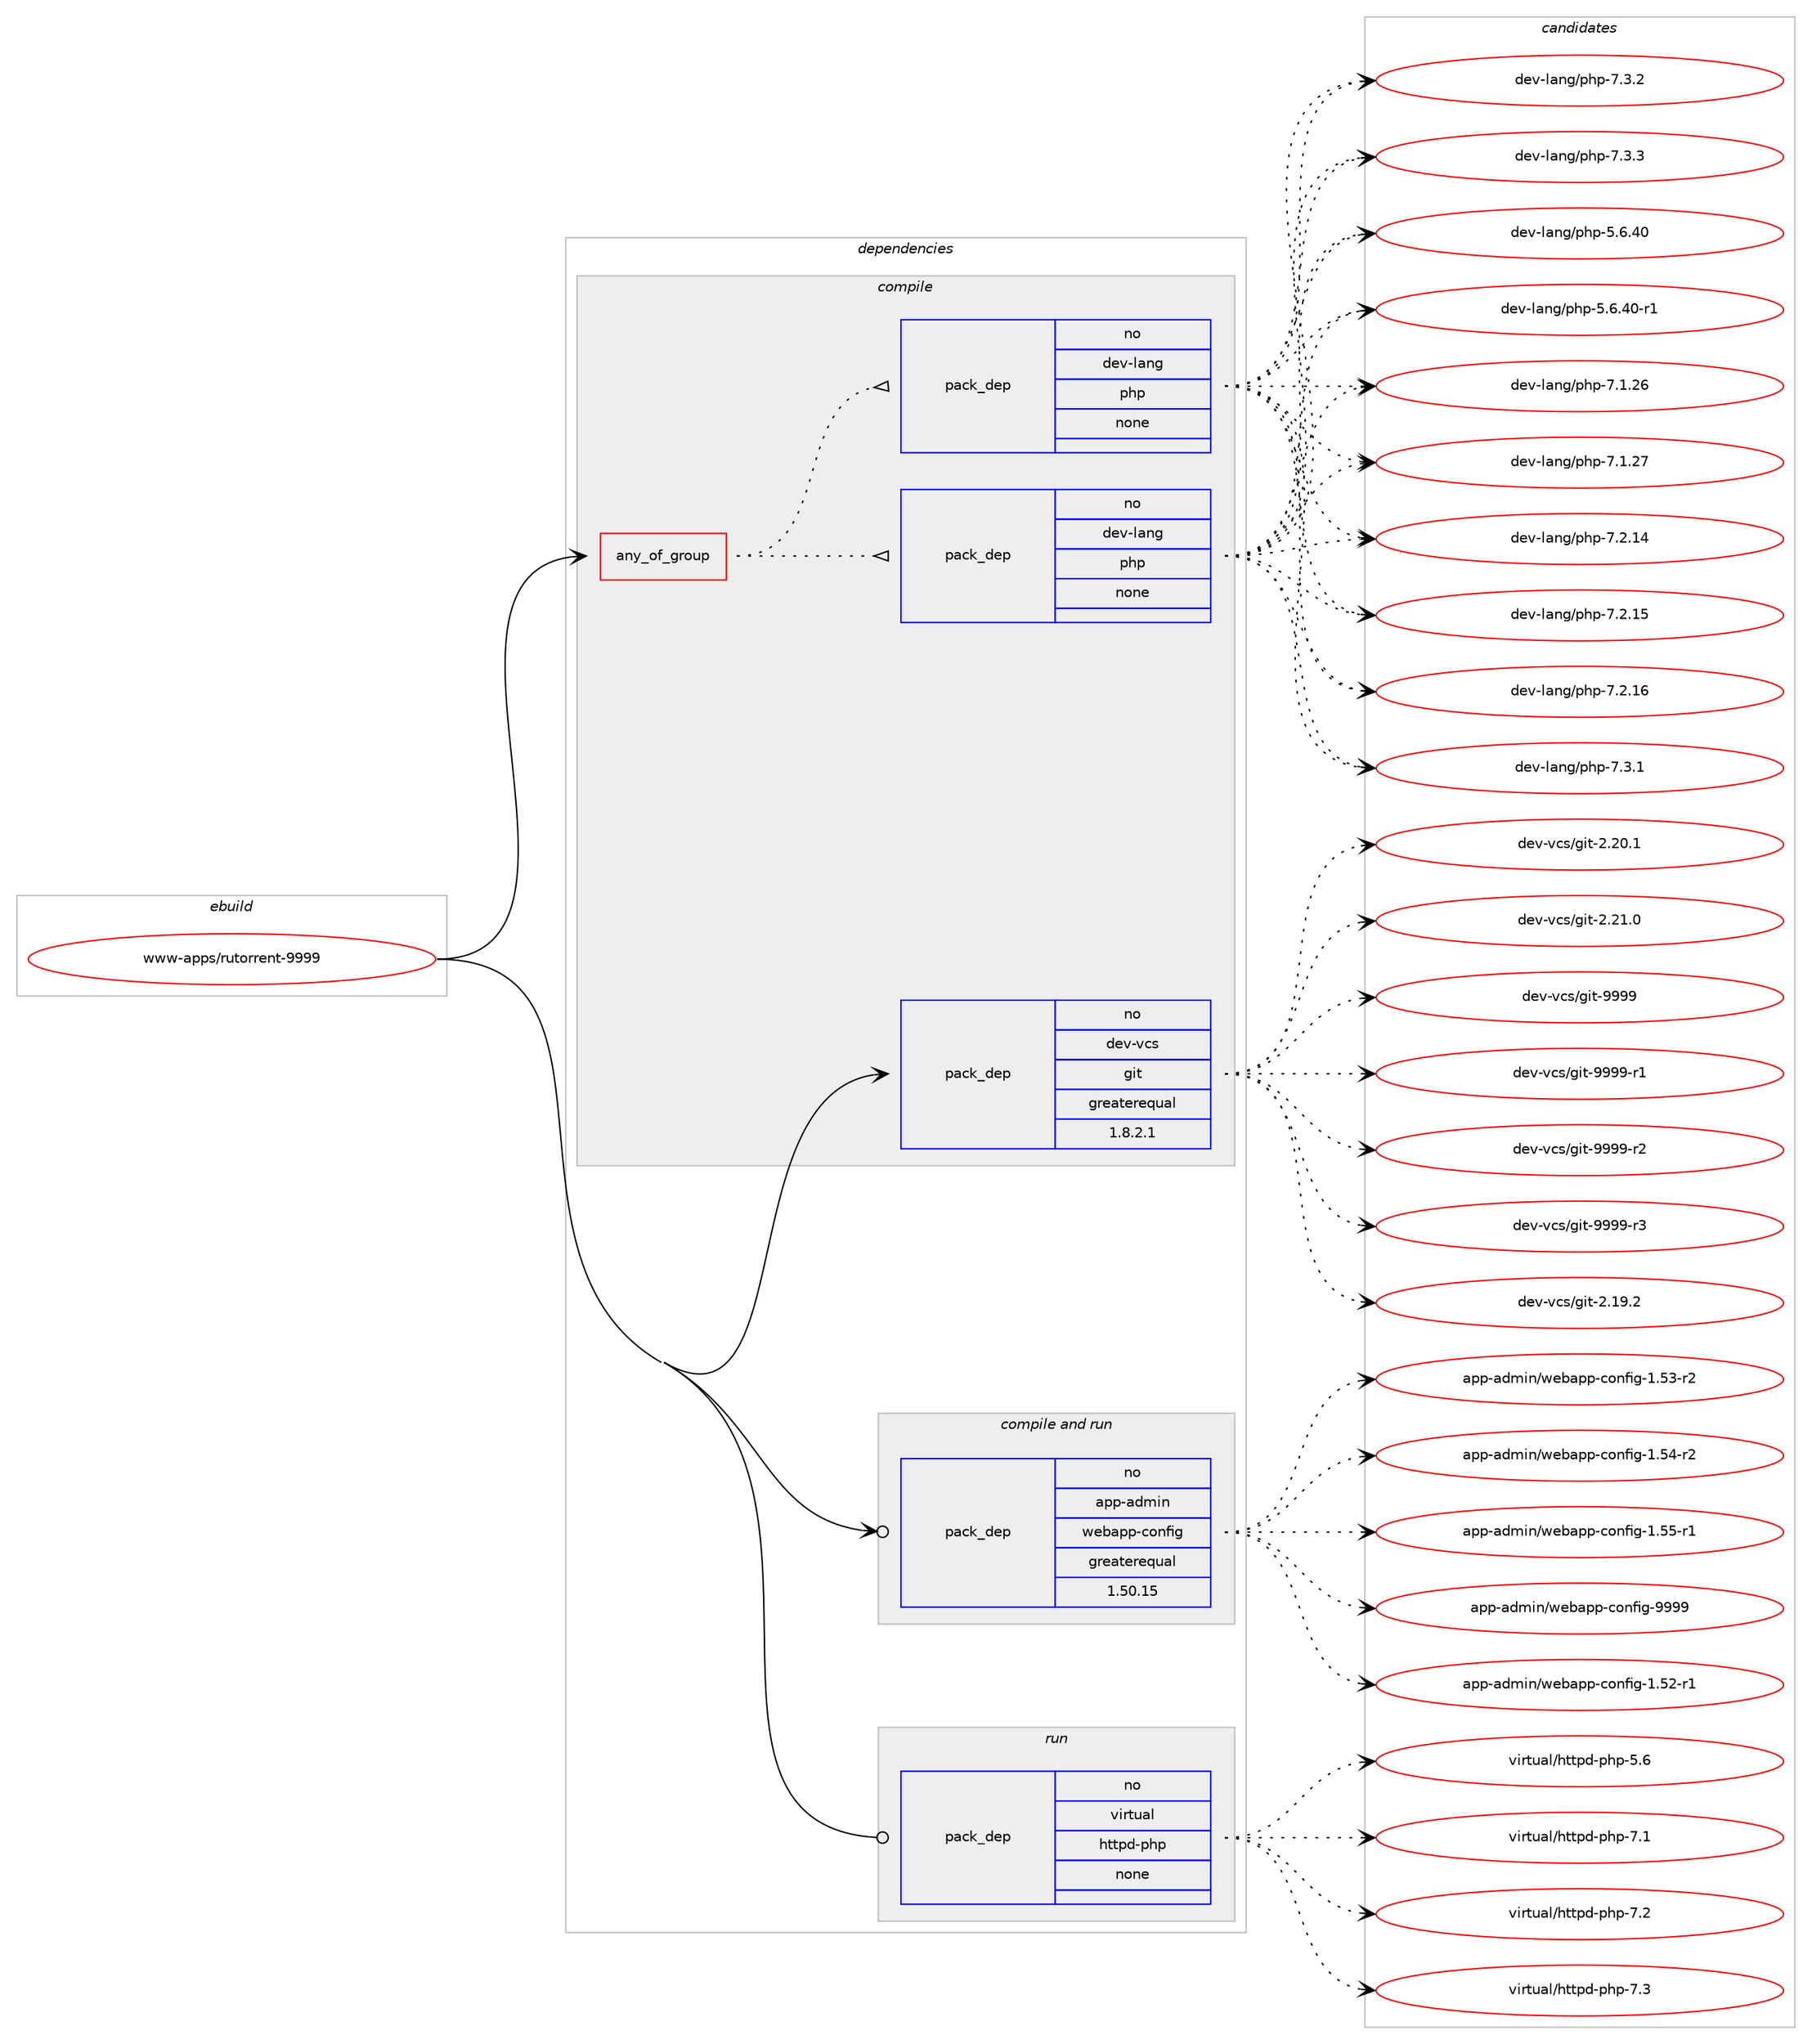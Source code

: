 digraph prolog {

# *************
# Graph options
# *************

newrank=true;
concentrate=true;
compound=true;
graph [rankdir=LR,fontname=Helvetica,fontsize=10,ranksep=1.5];#, ranksep=2.5, nodesep=0.2];
edge  [arrowhead=vee];
node  [fontname=Helvetica,fontsize=10];

# **********
# The ebuild
# **********

subgraph cluster_leftcol {
color=gray;
rank=same;
label=<<i>ebuild</i>>;
id [label="www-apps/rutorrent-9999", color=red, width=4, href="../www-apps/rutorrent-9999.svg"];
}

# ****************
# The dependencies
# ****************

subgraph cluster_midcol {
color=gray;
label=<<i>dependencies</i>>;
subgraph cluster_compile {
fillcolor="#eeeeee";
style=filled;
label=<<i>compile</i>>;
subgraph any28206 {
dependency1747310 [label=<<TABLE BORDER="0" CELLBORDER="1" CELLSPACING="0" CELLPADDING="4"><TR><TD CELLPADDING="10">any_of_group</TD></TR></TABLE>>, shape=none, color=red];subgraph pack1254477 {
dependency1747311 [label=<<TABLE BORDER="0" CELLBORDER="1" CELLSPACING="0" CELLPADDING="4" WIDTH="220"><TR><TD ROWSPAN="6" CELLPADDING="30">pack_dep</TD></TR><TR><TD WIDTH="110">no</TD></TR><TR><TD>dev-lang</TD></TR><TR><TD>php</TD></TR><TR><TD>none</TD></TR><TR><TD></TD></TR></TABLE>>, shape=none, color=blue];
}
dependency1747310:e -> dependency1747311:w [weight=20,style="dotted",arrowhead="oinv"];
subgraph pack1254478 {
dependency1747312 [label=<<TABLE BORDER="0" CELLBORDER="1" CELLSPACING="0" CELLPADDING="4" WIDTH="220"><TR><TD ROWSPAN="6" CELLPADDING="30">pack_dep</TD></TR><TR><TD WIDTH="110">no</TD></TR><TR><TD>dev-lang</TD></TR><TR><TD>php</TD></TR><TR><TD>none</TD></TR><TR><TD></TD></TR></TABLE>>, shape=none, color=blue];
}
dependency1747310:e -> dependency1747312:w [weight=20,style="dotted",arrowhead="oinv"];
}
id:e -> dependency1747310:w [weight=20,style="solid",arrowhead="vee"];
subgraph pack1254479 {
dependency1747313 [label=<<TABLE BORDER="0" CELLBORDER="1" CELLSPACING="0" CELLPADDING="4" WIDTH="220"><TR><TD ROWSPAN="6" CELLPADDING="30">pack_dep</TD></TR><TR><TD WIDTH="110">no</TD></TR><TR><TD>dev-vcs</TD></TR><TR><TD>git</TD></TR><TR><TD>greaterequal</TD></TR><TR><TD>1.8.2.1</TD></TR></TABLE>>, shape=none, color=blue];
}
id:e -> dependency1747313:w [weight=20,style="solid",arrowhead="vee"];
}
subgraph cluster_compileandrun {
fillcolor="#eeeeee";
style=filled;
label=<<i>compile and run</i>>;
subgraph pack1254480 {
dependency1747314 [label=<<TABLE BORDER="0" CELLBORDER="1" CELLSPACING="0" CELLPADDING="4" WIDTH="220"><TR><TD ROWSPAN="6" CELLPADDING="30">pack_dep</TD></TR><TR><TD WIDTH="110">no</TD></TR><TR><TD>app-admin</TD></TR><TR><TD>webapp-config</TD></TR><TR><TD>greaterequal</TD></TR><TR><TD>1.50.15</TD></TR></TABLE>>, shape=none, color=blue];
}
id:e -> dependency1747314:w [weight=20,style="solid",arrowhead="odotvee"];
}
subgraph cluster_run {
fillcolor="#eeeeee";
style=filled;
label=<<i>run</i>>;
subgraph pack1254481 {
dependency1747315 [label=<<TABLE BORDER="0" CELLBORDER="1" CELLSPACING="0" CELLPADDING="4" WIDTH="220"><TR><TD ROWSPAN="6" CELLPADDING="30">pack_dep</TD></TR><TR><TD WIDTH="110">no</TD></TR><TR><TD>virtual</TD></TR><TR><TD>httpd-php</TD></TR><TR><TD>none</TD></TR><TR><TD></TD></TR></TABLE>>, shape=none, color=blue];
}
id:e -> dependency1747315:w [weight=20,style="solid",arrowhead="odot"];
}
}

# **************
# The candidates
# **************

subgraph cluster_choices {
rank=same;
color=gray;
label=<<i>candidates</i>>;

subgraph choice1254477 {
color=black;
nodesep=1;
choice10010111845108971101034711210411245534654465248 [label="dev-lang/php-5.6.40", color=red, width=4,href="../dev-lang/php-5.6.40.svg"];
choice100101118451089711010347112104112455346544652484511449 [label="dev-lang/php-5.6.40-r1", color=red, width=4,href="../dev-lang/php-5.6.40-r1.svg"];
choice10010111845108971101034711210411245554649465054 [label="dev-lang/php-7.1.26", color=red, width=4,href="../dev-lang/php-7.1.26.svg"];
choice10010111845108971101034711210411245554649465055 [label="dev-lang/php-7.1.27", color=red, width=4,href="../dev-lang/php-7.1.27.svg"];
choice10010111845108971101034711210411245554650464952 [label="dev-lang/php-7.2.14", color=red, width=4,href="../dev-lang/php-7.2.14.svg"];
choice10010111845108971101034711210411245554650464953 [label="dev-lang/php-7.2.15", color=red, width=4,href="../dev-lang/php-7.2.15.svg"];
choice10010111845108971101034711210411245554650464954 [label="dev-lang/php-7.2.16", color=red, width=4,href="../dev-lang/php-7.2.16.svg"];
choice100101118451089711010347112104112455546514649 [label="dev-lang/php-7.3.1", color=red, width=4,href="../dev-lang/php-7.3.1.svg"];
choice100101118451089711010347112104112455546514650 [label="dev-lang/php-7.3.2", color=red, width=4,href="../dev-lang/php-7.3.2.svg"];
choice100101118451089711010347112104112455546514651 [label="dev-lang/php-7.3.3", color=red, width=4,href="../dev-lang/php-7.3.3.svg"];
dependency1747311:e -> choice10010111845108971101034711210411245534654465248:w [style=dotted,weight="100"];
dependency1747311:e -> choice100101118451089711010347112104112455346544652484511449:w [style=dotted,weight="100"];
dependency1747311:e -> choice10010111845108971101034711210411245554649465054:w [style=dotted,weight="100"];
dependency1747311:e -> choice10010111845108971101034711210411245554649465055:w [style=dotted,weight="100"];
dependency1747311:e -> choice10010111845108971101034711210411245554650464952:w [style=dotted,weight="100"];
dependency1747311:e -> choice10010111845108971101034711210411245554650464953:w [style=dotted,weight="100"];
dependency1747311:e -> choice10010111845108971101034711210411245554650464954:w [style=dotted,weight="100"];
dependency1747311:e -> choice100101118451089711010347112104112455546514649:w [style=dotted,weight="100"];
dependency1747311:e -> choice100101118451089711010347112104112455546514650:w [style=dotted,weight="100"];
dependency1747311:e -> choice100101118451089711010347112104112455546514651:w [style=dotted,weight="100"];
}
subgraph choice1254478 {
color=black;
nodesep=1;
choice10010111845108971101034711210411245534654465248 [label="dev-lang/php-5.6.40", color=red, width=4,href="../dev-lang/php-5.6.40.svg"];
choice100101118451089711010347112104112455346544652484511449 [label="dev-lang/php-5.6.40-r1", color=red, width=4,href="../dev-lang/php-5.6.40-r1.svg"];
choice10010111845108971101034711210411245554649465054 [label="dev-lang/php-7.1.26", color=red, width=4,href="../dev-lang/php-7.1.26.svg"];
choice10010111845108971101034711210411245554649465055 [label="dev-lang/php-7.1.27", color=red, width=4,href="../dev-lang/php-7.1.27.svg"];
choice10010111845108971101034711210411245554650464952 [label="dev-lang/php-7.2.14", color=red, width=4,href="../dev-lang/php-7.2.14.svg"];
choice10010111845108971101034711210411245554650464953 [label="dev-lang/php-7.2.15", color=red, width=4,href="../dev-lang/php-7.2.15.svg"];
choice10010111845108971101034711210411245554650464954 [label="dev-lang/php-7.2.16", color=red, width=4,href="../dev-lang/php-7.2.16.svg"];
choice100101118451089711010347112104112455546514649 [label="dev-lang/php-7.3.1", color=red, width=4,href="../dev-lang/php-7.3.1.svg"];
choice100101118451089711010347112104112455546514650 [label="dev-lang/php-7.3.2", color=red, width=4,href="../dev-lang/php-7.3.2.svg"];
choice100101118451089711010347112104112455546514651 [label="dev-lang/php-7.3.3", color=red, width=4,href="../dev-lang/php-7.3.3.svg"];
dependency1747312:e -> choice10010111845108971101034711210411245534654465248:w [style=dotted,weight="100"];
dependency1747312:e -> choice100101118451089711010347112104112455346544652484511449:w [style=dotted,weight="100"];
dependency1747312:e -> choice10010111845108971101034711210411245554649465054:w [style=dotted,weight="100"];
dependency1747312:e -> choice10010111845108971101034711210411245554649465055:w [style=dotted,weight="100"];
dependency1747312:e -> choice10010111845108971101034711210411245554650464952:w [style=dotted,weight="100"];
dependency1747312:e -> choice10010111845108971101034711210411245554650464953:w [style=dotted,weight="100"];
dependency1747312:e -> choice10010111845108971101034711210411245554650464954:w [style=dotted,weight="100"];
dependency1747312:e -> choice100101118451089711010347112104112455546514649:w [style=dotted,weight="100"];
dependency1747312:e -> choice100101118451089711010347112104112455546514650:w [style=dotted,weight="100"];
dependency1747312:e -> choice100101118451089711010347112104112455546514651:w [style=dotted,weight="100"];
}
subgraph choice1254479 {
color=black;
nodesep=1;
choice10010111845118991154710310511645504649574650 [label="dev-vcs/git-2.19.2", color=red, width=4,href="../dev-vcs/git-2.19.2.svg"];
choice10010111845118991154710310511645504650484649 [label="dev-vcs/git-2.20.1", color=red, width=4,href="../dev-vcs/git-2.20.1.svg"];
choice10010111845118991154710310511645504650494648 [label="dev-vcs/git-2.21.0", color=red, width=4,href="../dev-vcs/git-2.21.0.svg"];
choice1001011184511899115471031051164557575757 [label="dev-vcs/git-9999", color=red, width=4,href="../dev-vcs/git-9999.svg"];
choice10010111845118991154710310511645575757574511449 [label="dev-vcs/git-9999-r1", color=red, width=4,href="../dev-vcs/git-9999-r1.svg"];
choice10010111845118991154710310511645575757574511450 [label="dev-vcs/git-9999-r2", color=red, width=4,href="../dev-vcs/git-9999-r2.svg"];
choice10010111845118991154710310511645575757574511451 [label="dev-vcs/git-9999-r3", color=red, width=4,href="../dev-vcs/git-9999-r3.svg"];
dependency1747313:e -> choice10010111845118991154710310511645504649574650:w [style=dotted,weight="100"];
dependency1747313:e -> choice10010111845118991154710310511645504650484649:w [style=dotted,weight="100"];
dependency1747313:e -> choice10010111845118991154710310511645504650494648:w [style=dotted,weight="100"];
dependency1747313:e -> choice1001011184511899115471031051164557575757:w [style=dotted,weight="100"];
dependency1747313:e -> choice10010111845118991154710310511645575757574511449:w [style=dotted,weight="100"];
dependency1747313:e -> choice10010111845118991154710310511645575757574511450:w [style=dotted,weight="100"];
dependency1747313:e -> choice10010111845118991154710310511645575757574511451:w [style=dotted,weight="100"];
}
subgraph choice1254480 {
color=black;
nodesep=1;
choice971121124597100109105110471191019897112112459911111010210510345494653504511449 [label="app-admin/webapp-config-1.52-r1", color=red, width=4,href="../app-admin/webapp-config-1.52-r1.svg"];
choice971121124597100109105110471191019897112112459911111010210510345494653514511450 [label="app-admin/webapp-config-1.53-r2", color=red, width=4,href="../app-admin/webapp-config-1.53-r2.svg"];
choice971121124597100109105110471191019897112112459911111010210510345494653524511450 [label="app-admin/webapp-config-1.54-r2", color=red, width=4,href="../app-admin/webapp-config-1.54-r2.svg"];
choice971121124597100109105110471191019897112112459911111010210510345494653534511449 [label="app-admin/webapp-config-1.55-r1", color=red, width=4,href="../app-admin/webapp-config-1.55-r1.svg"];
choice97112112459710010910511047119101989711211245991111101021051034557575757 [label="app-admin/webapp-config-9999", color=red, width=4,href="../app-admin/webapp-config-9999.svg"];
dependency1747314:e -> choice971121124597100109105110471191019897112112459911111010210510345494653504511449:w [style=dotted,weight="100"];
dependency1747314:e -> choice971121124597100109105110471191019897112112459911111010210510345494653514511450:w [style=dotted,weight="100"];
dependency1747314:e -> choice971121124597100109105110471191019897112112459911111010210510345494653524511450:w [style=dotted,weight="100"];
dependency1747314:e -> choice971121124597100109105110471191019897112112459911111010210510345494653534511449:w [style=dotted,weight="100"];
dependency1747314:e -> choice97112112459710010910511047119101989711211245991111101021051034557575757:w [style=dotted,weight="100"];
}
subgraph choice1254481 {
color=black;
nodesep=1;
choice11810511411611797108471041161161121004511210411245534654 [label="virtual/httpd-php-5.6", color=red, width=4,href="../virtual/httpd-php-5.6.svg"];
choice11810511411611797108471041161161121004511210411245554649 [label="virtual/httpd-php-7.1", color=red, width=4,href="../virtual/httpd-php-7.1.svg"];
choice11810511411611797108471041161161121004511210411245554650 [label="virtual/httpd-php-7.2", color=red, width=4,href="../virtual/httpd-php-7.2.svg"];
choice11810511411611797108471041161161121004511210411245554651 [label="virtual/httpd-php-7.3", color=red, width=4,href="../virtual/httpd-php-7.3.svg"];
dependency1747315:e -> choice11810511411611797108471041161161121004511210411245534654:w [style=dotted,weight="100"];
dependency1747315:e -> choice11810511411611797108471041161161121004511210411245554649:w [style=dotted,weight="100"];
dependency1747315:e -> choice11810511411611797108471041161161121004511210411245554650:w [style=dotted,weight="100"];
dependency1747315:e -> choice11810511411611797108471041161161121004511210411245554651:w [style=dotted,weight="100"];
}
}

}
